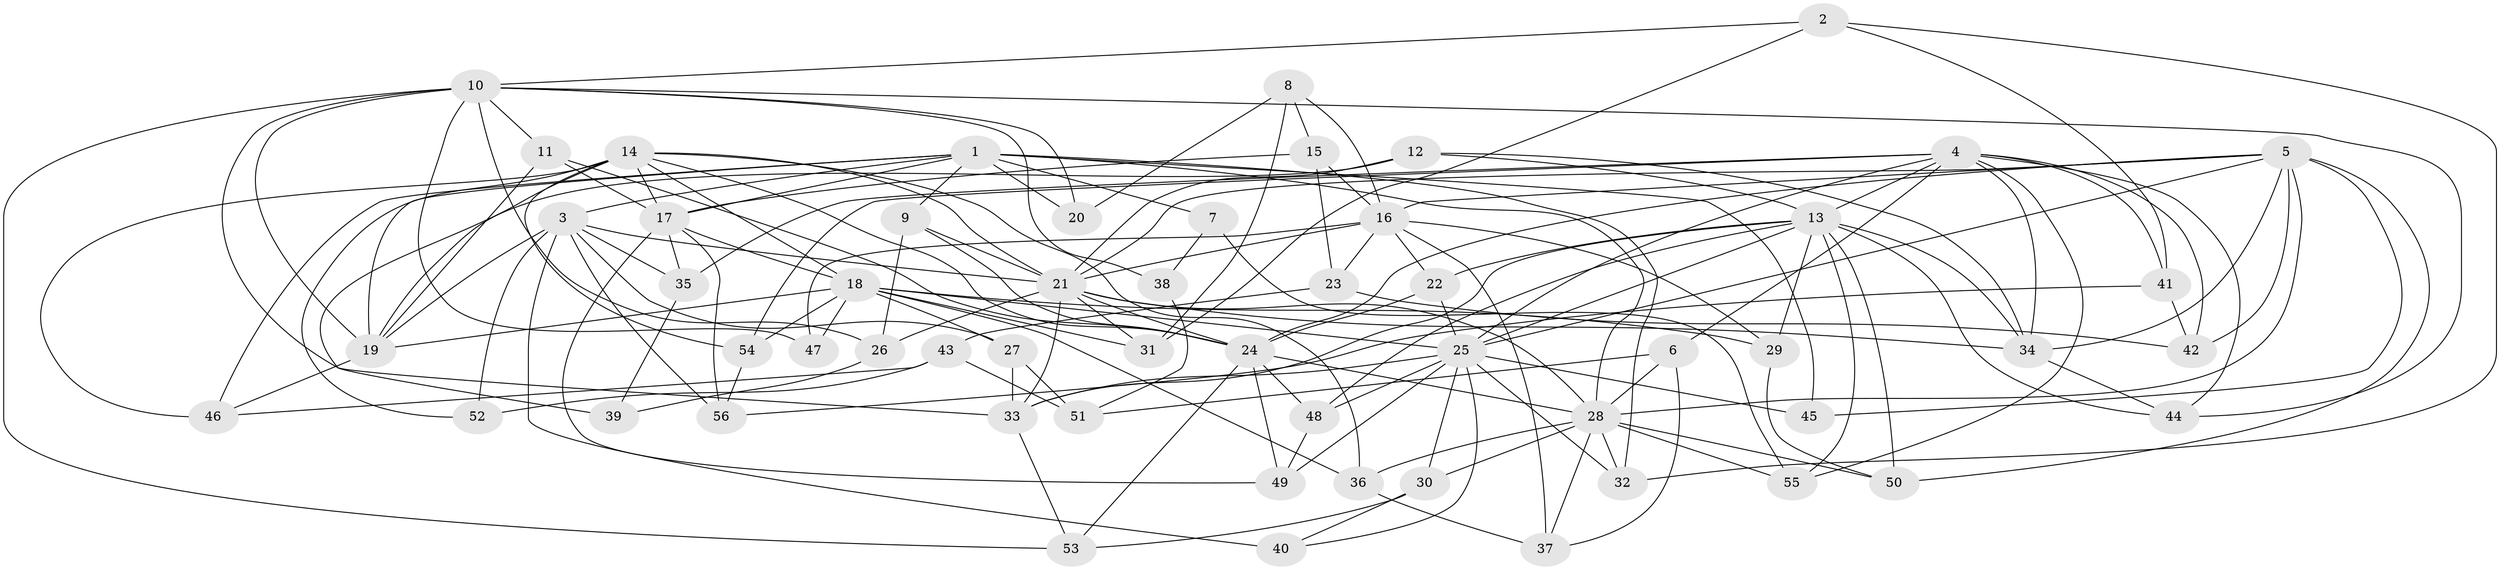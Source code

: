 // original degree distribution, {4: 1.0}
// Generated by graph-tools (version 1.1) at 2025/38/03/09/25 02:38:19]
// undirected, 56 vertices, 153 edges
graph export_dot {
graph [start="1"]
  node [color=gray90,style=filled];
  1;
  2;
  3;
  4;
  5;
  6;
  7;
  8;
  9;
  10;
  11;
  12;
  13;
  14;
  15;
  16;
  17;
  18;
  19;
  20;
  21;
  22;
  23;
  24;
  25;
  26;
  27;
  28;
  29;
  30;
  31;
  32;
  33;
  34;
  35;
  36;
  37;
  38;
  39;
  40;
  41;
  42;
  43;
  44;
  45;
  46;
  47;
  48;
  49;
  50;
  51;
  52;
  53;
  54;
  55;
  56;
  1 -- 3 [weight=1.0];
  1 -- 7 [weight=2.0];
  1 -- 9 [weight=1.0];
  1 -- 17 [weight=1.0];
  1 -- 19 [weight=1.0];
  1 -- 20 [weight=2.0];
  1 -- 28 [weight=1.0];
  1 -- 32 [weight=1.0];
  1 -- 45 [weight=1.0];
  1 -- 46 [weight=1.0];
  2 -- 10 [weight=1.0];
  2 -- 31 [weight=1.0];
  2 -- 32 [weight=1.0];
  2 -- 41 [weight=1.0];
  3 -- 19 [weight=1.0];
  3 -- 21 [weight=1.0];
  3 -- 27 [weight=1.0];
  3 -- 35 [weight=1.0];
  3 -- 40 [weight=2.0];
  3 -- 52 [weight=2.0];
  3 -- 56 [weight=1.0];
  4 -- 6 [weight=1.0];
  4 -- 13 [weight=1.0];
  4 -- 25 [weight=1.0];
  4 -- 34 [weight=1.0];
  4 -- 35 [weight=1.0];
  4 -- 41 [weight=1.0];
  4 -- 42 [weight=1.0];
  4 -- 44 [weight=1.0];
  4 -- 54 [weight=1.0];
  4 -- 55 [weight=1.0];
  5 -- 16 [weight=2.0];
  5 -- 21 [weight=1.0];
  5 -- 24 [weight=1.0];
  5 -- 25 [weight=1.0];
  5 -- 28 [weight=2.0];
  5 -- 34 [weight=1.0];
  5 -- 42 [weight=1.0];
  5 -- 45 [weight=2.0];
  5 -- 50 [weight=1.0];
  6 -- 28 [weight=1.0];
  6 -- 37 [weight=1.0];
  6 -- 51 [weight=1.0];
  7 -- 38 [weight=1.0];
  7 -- 55 [weight=1.0];
  8 -- 15 [weight=1.0];
  8 -- 16 [weight=1.0];
  8 -- 20 [weight=1.0];
  8 -- 31 [weight=1.0];
  9 -- 21 [weight=1.0];
  9 -- 24 [weight=1.0];
  9 -- 26 [weight=1.0];
  10 -- 11 [weight=1.0];
  10 -- 19 [weight=1.0];
  10 -- 20 [weight=1.0];
  10 -- 26 [weight=1.0];
  10 -- 33 [weight=1.0];
  10 -- 38 [weight=2.0];
  10 -- 44 [weight=1.0];
  10 -- 47 [weight=2.0];
  10 -- 53 [weight=1.0];
  11 -- 17 [weight=1.0];
  11 -- 19 [weight=1.0];
  11 -- 24 [weight=1.0];
  12 -- 13 [weight=2.0];
  12 -- 19 [weight=2.0];
  12 -- 21 [weight=1.0];
  12 -- 34 [weight=1.0];
  13 -- 22 [weight=1.0];
  13 -- 25 [weight=1.0];
  13 -- 29 [weight=1.0];
  13 -- 33 [weight=1.0];
  13 -- 34 [weight=1.0];
  13 -- 44 [weight=1.0];
  13 -- 48 [weight=1.0];
  13 -- 50 [weight=1.0];
  13 -- 55 [weight=1.0];
  14 -- 17 [weight=1.0];
  14 -- 18 [weight=1.0];
  14 -- 21 [weight=1.0];
  14 -- 24 [weight=1.0];
  14 -- 36 [weight=1.0];
  14 -- 39 [weight=2.0];
  14 -- 46 [weight=1.0];
  14 -- 52 [weight=1.0];
  14 -- 54 [weight=1.0];
  15 -- 16 [weight=1.0];
  15 -- 17 [weight=1.0];
  15 -- 23 [weight=1.0];
  16 -- 21 [weight=1.0];
  16 -- 22 [weight=1.0];
  16 -- 23 [weight=1.0];
  16 -- 29 [weight=1.0];
  16 -- 37 [weight=1.0];
  16 -- 47 [weight=1.0];
  17 -- 18 [weight=1.0];
  17 -- 35 [weight=1.0];
  17 -- 49 [weight=1.0];
  17 -- 56 [weight=1.0];
  18 -- 19 [weight=1.0];
  18 -- 25 [weight=1.0];
  18 -- 27 [weight=1.0];
  18 -- 29 [weight=1.0];
  18 -- 31 [weight=1.0];
  18 -- 36 [weight=1.0];
  18 -- 47 [weight=1.0];
  18 -- 54 [weight=1.0];
  19 -- 46 [weight=1.0];
  21 -- 24 [weight=1.0];
  21 -- 26 [weight=1.0];
  21 -- 28 [weight=1.0];
  21 -- 31 [weight=1.0];
  21 -- 33 [weight=1.0];
  21 -- 34 [weight=1.0];
  22 -- 24 [weight=1.0];
  22 -- 25 [weight=1.0];
  23 -- 42 [weight=1.0];
  23 -- 43 [weight=1.0];
  24 -- 28 [weight=1.0];
  24 -- 48 [weight=1.0];
  24 -- 49 [weight=1.0];
  24 -- 53 [weight=1.0];
  25 -- 30 [weight=1.0];
  25 -- 32 [weight=1.0];
  25 -- 33 [weight=1.0];
  25 -- 40 [weight=1.0];
  25 -- 45 [weight=1.0];
  25 -- 48 [weight=1.0];
  25 -- 49 [weight=1.0];
  26 -- 39 [weight=1.0];
  27 -- 33 [weight=1.0];
  27 -- 51 [weight=1.0];
  28 -- 30 [weight=1.0];
  28 -- 32 [weight=1.0];
  28 -- 36 [weight=1.0];
  28 -- 37 [weight=1.0];
  28 -- 50 [weight=1.0];
  28 -- 55 [weight=1.0];
  29 -- 50 [weight=1.0];
  30 -- 40 [weight=1.0];
  30 -- 53 [weight=1.0];
  33 -- 53 [weight=1.0];
  34 -- 44 [weight=1.0];
  35 -- 39 [weight=1.0];
  36 -- 37 [weight=1.0];
  38 -- 51 [weight=1.0];
  41 -- 42 [weight=1.0];
  41 -- 56 [weight=1.0];
  43 -- 46 [weight=1.0];
  43 -- 51 [weight=1.0];
  43 -- 52 [weight=1.0];
  48 -- 49 [weight=1.0];
  54 -- 56 [weight=1.0];
}
